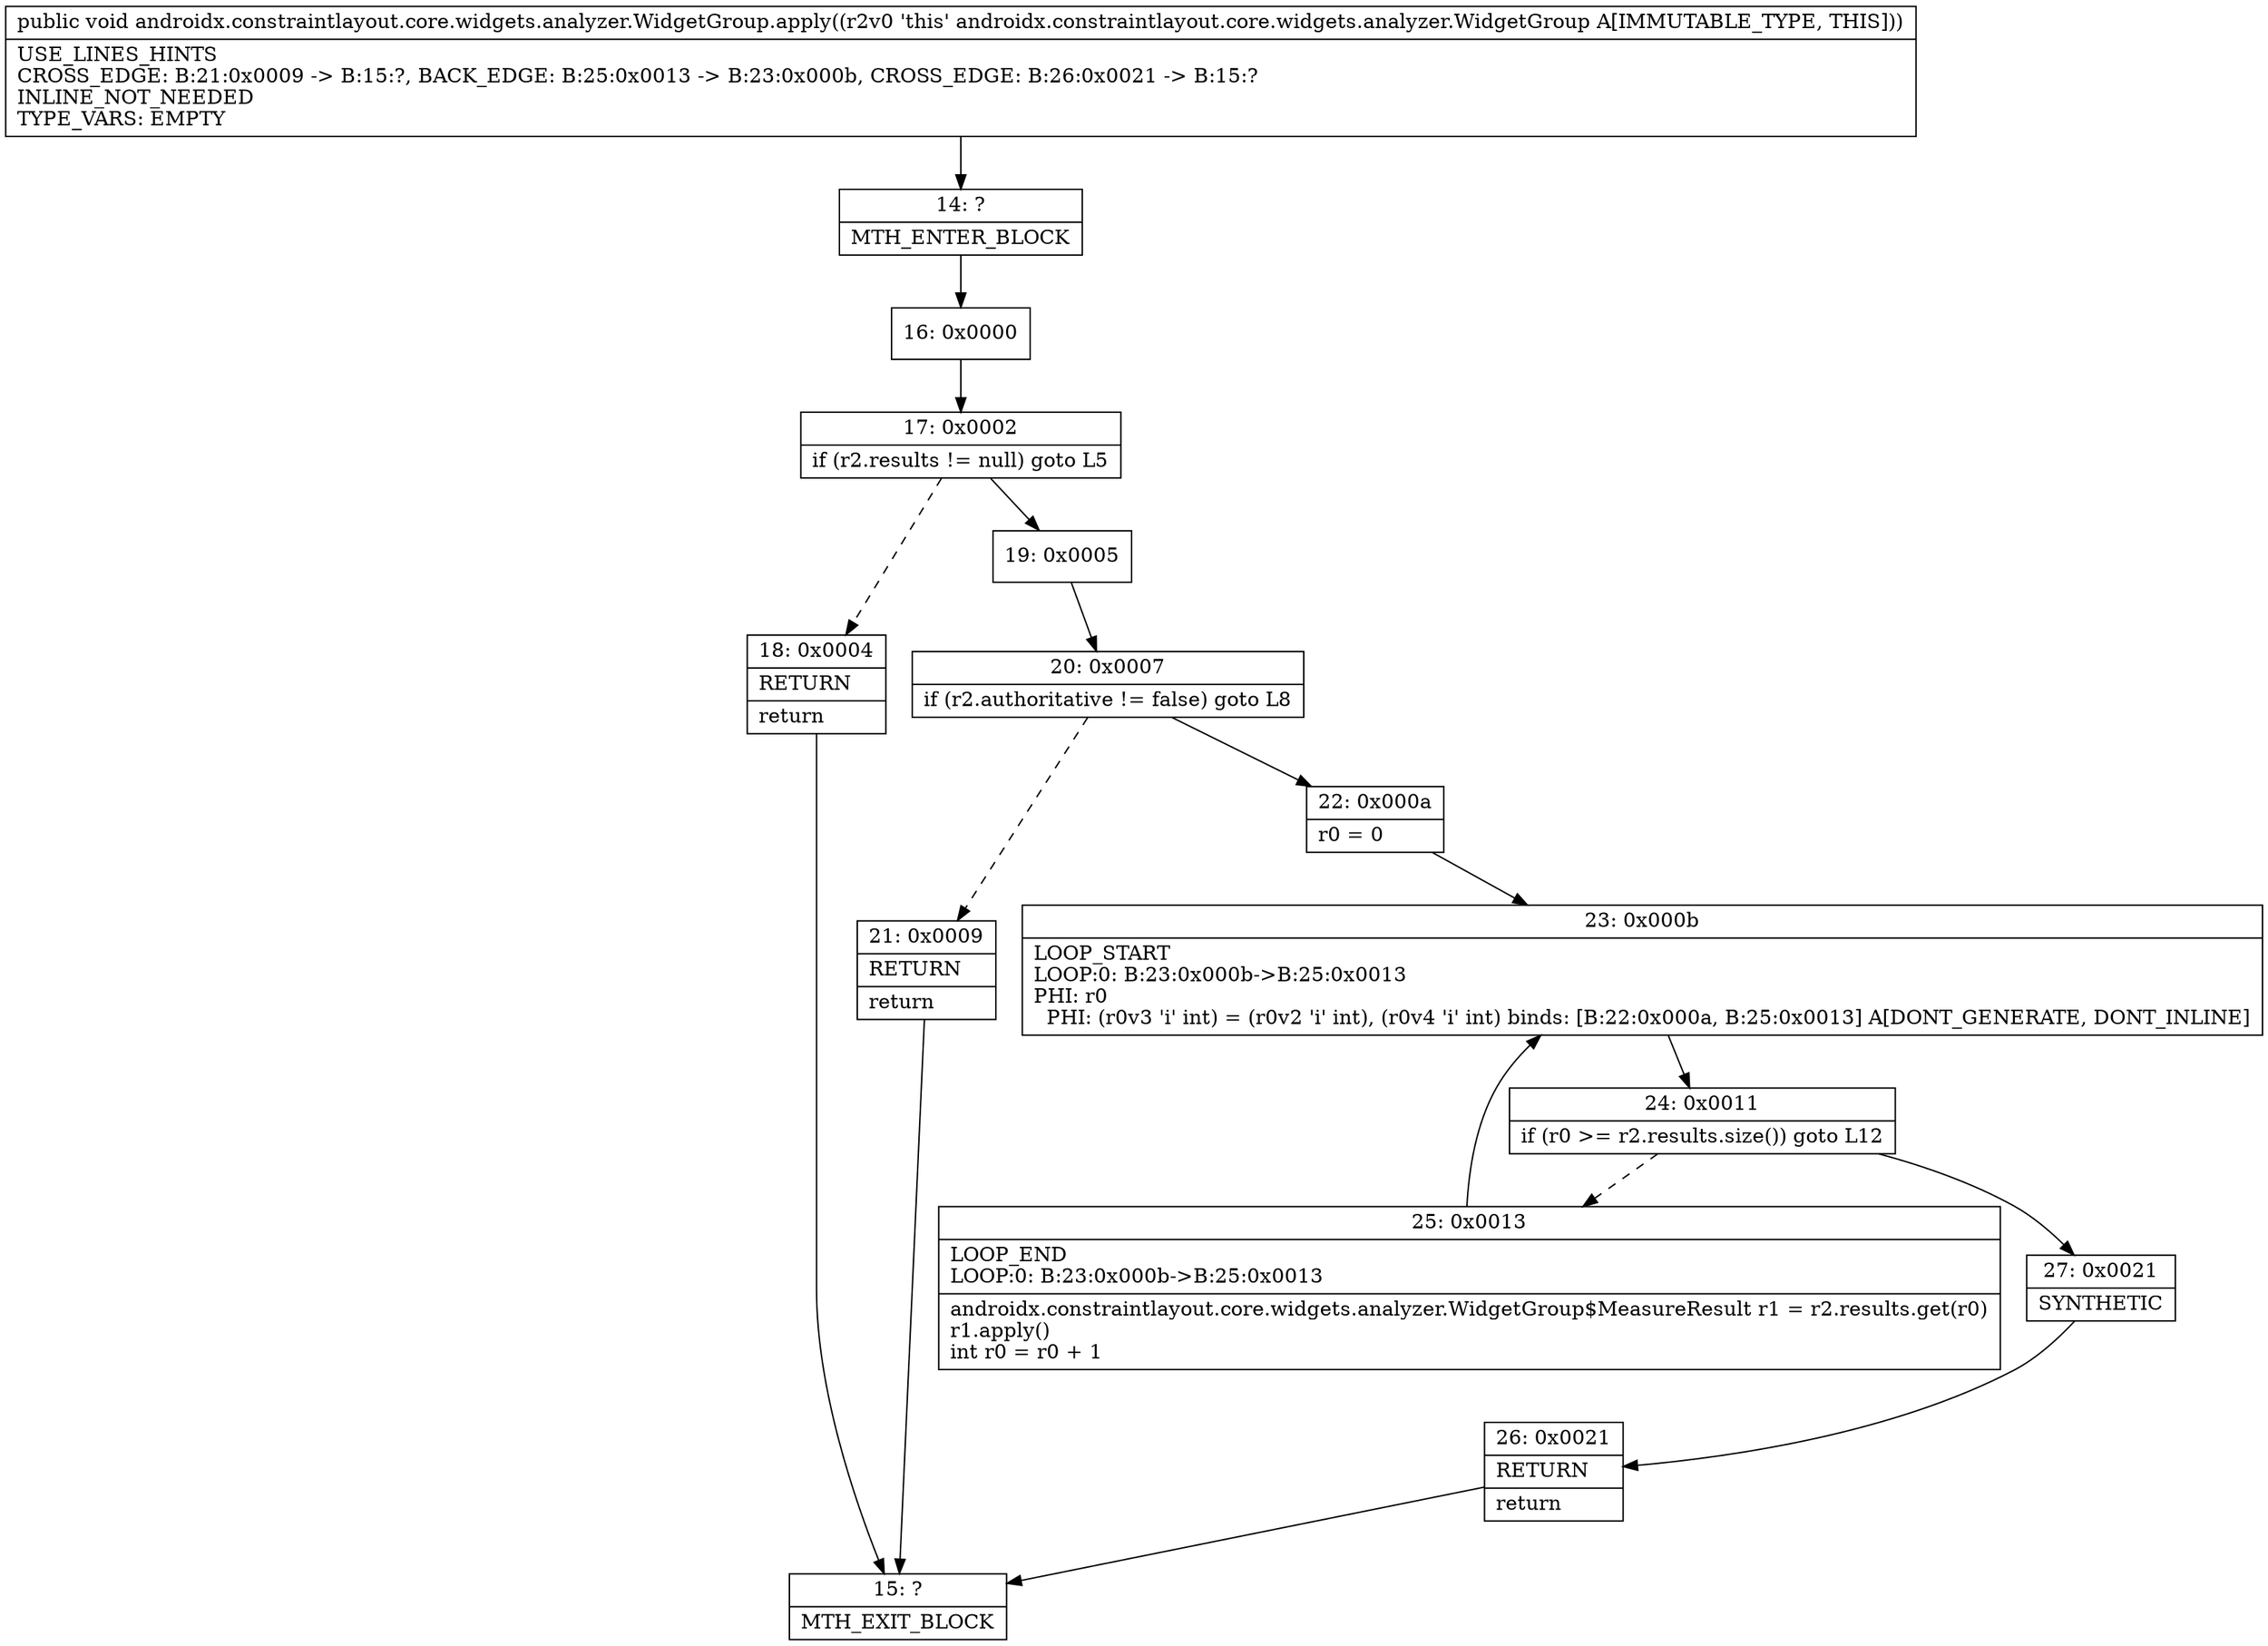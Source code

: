 digraph "CFG forandroidx.constraintlayout.core.widgets.analyzer.WidgetGroup.apply()V" {
Node_14 [shape=record,label="{14\:\ ?|MTH_ENTER_BLOCK\l}"];
Node_16 [shape=record,label="{16\:\ 0x0000}"];
Node_17 [shape=record,label="{17\:\ 0x0002|if (r2.results != null) goto L5\l}"];
Node_18 [shape=record,label="{18\:\ 0x0004|RETURN\l|return\l}"];
Node_15 [shape=record,label="{15\:\ ?|MTH_EXIT_BLOCK\l}"];
Node_19 [shape=record,label="{19\:\ 0x0005}"];
Node_20 [shape=record,label="{20\:\ 0x0007|if (r2.authoritative != false) goto L8\l}"];
Node_21 [shape=record,label="{21\:\ 0x0009|RETURN\l|return\l}"];
Node_22 [shape=record,label="{22\:\ 0x000a|r0 = 0\l}"];
Node_23 [shape=record,label="{23\:\ 0x000b|LOOP_START\lLOOP:0: B:23:0x000b\-\>B:25:0x0013\lPHI: r0 \l  PHI: (r0v3 'i' int) = (r0v2 'i' int), (r0v4 'i' int) binds: [B:22:0x000a, B:25:0x0013] A[DONT_GENERATE, DONT_INLINE]\l}"];
Node_24 [shape=record,label="{24\:\ 0x0011|if (r0 \>= r2.results.size()) goto L12\l}"];
Node_25 [shape=record,label="{25\:\ 0x0013|LOOP_END\lLOOP:0: B:23:0x000b\-\>B:25:0x0013\l|androidx.constraintlayout.core.widgets.analyzer.WidgetGroup$MeasureResult r1 = r2.results.get(r0)\lr1.apply()\lint r0 = r0 + 1\l}"];
Node_27 [shape=record,label="{27\:\ 0x0021|SYNTHETIC\l}"];
Node_26 [shape=record,label="{26\:\ 0x0021|RETURN\l|return\l}"];
MethodNode[shape=record,label="{public void androidx.constraintlayout.core.widgets.analyzer.WidgetGroup.apply((r2v0 'this' androidx.constraintlayout.core.widgets.analyzer.WidgetGroup A[IMMUTABLE_TYPE, THIS]))  | USE_LINES_HINTS\lCROSS_EDGE: B:21:0x0009 \-\> B:15:?, BACK_EDGE: B:25:0x0013 \-\> B:23:0x000b, CROSS_EDGE: B:26:0x0021 \-\> B:15:?\lINLINE_NOT_NEEDED\lTYPE_VARS: EMPTY\l}"];
MethodNode -> Node_14;Node_14 -> Node_16;
Node_16 -> Node_17;
Node_17 -> Node_18[style=dashed];
Node_17 -> Node_19;
Node_18 -> Node_15;
Node_19 -> Node_20;
Node_20 -> Node_21[style=dashed];
Node_20 -> Node_22;
Node_21 -> Node_15;
Node_22 -> Node_23;
Node_23 -> Node_24;
Node_24 -> Node_25[style=dashed];
Node_24 -> Node_27;
Node_25 -> Node_23;
Node_27 -> Node_26;
Node_26 -> Node_15;
}

